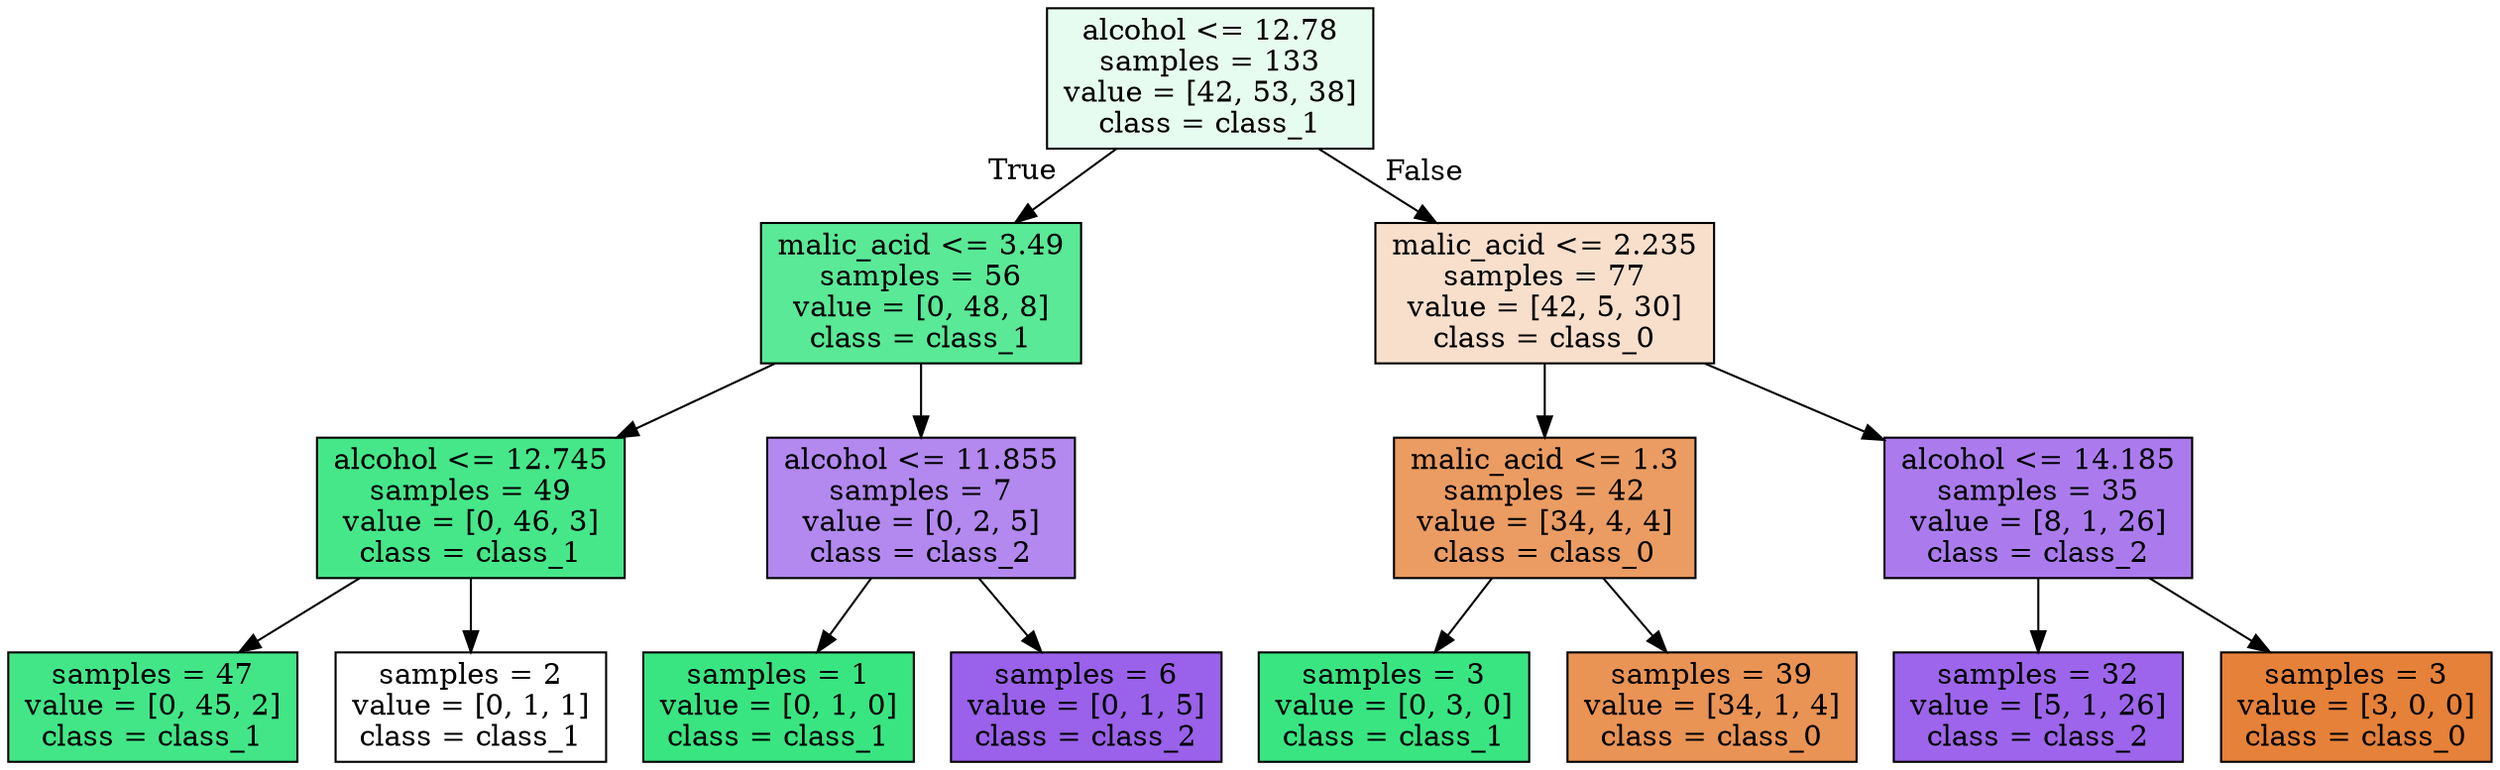 digraph Tree {
node [shape=box, style="filled", color="black"] ;
0 [label="alcohol <= 12.78\nsamples = 133\nvalue = [42, 53, 38]\nclass = class_1", fillcolor="#e7fcf0"] ;
1 [label="malic_acid <= 3.49\nsamples = 56\nvalue = [0, 48, 8]\nclass = class_1", fillcolor="#5ae996"] ;
0 -> 1 [labeldistance=2.5, labelangle=45, headlabel="True"] ;
2 [label="alcohol <= 12.745\nsamples = 49\nvalue = [0, 46, 3]\nclass = class_1", fillcolor="#46e789"] ;
1 -> 2 ;
3 [label="samples = 47\nvalue = [0, 45, 2]\nclass = class_1", fillcolor="#42e687"] ;
2 -> 3 ;
4 [label="samples = 2\nvalue = [0, 1, 1]\nclass = class_1", fillcolor="#ffffff"] ;
2 -> 4 ;
5 [label="alcohol <= 11.855\nsamples = 7\nvalue = [0, 2, 5]\nclass = class_2", fillcolor="#b388ef"] ;
1 -> 5 ;
6 [label="samples = 1\nvalue = [0, 1, 0]\nclass = class_1", fillcolor="#39e581"] ;
5 -> 6 ;
7 [label="samples = 6\nvalue = [0, 1, 5]\nclass = class_2", fillcolor="#9a61ea"] ;
5 -> 7 ;
8 [label="malic_acid <= 2.235\nsamples = 77\nvalue = [42, 5, 30]\nclass = class_0", fillcolor="#f8dfcc"] ;
0 -> 8 [labeldistance=2.5, labelangle=-45, headlabel="False"] ;
9 [label="malic_acid <= 1.3\nsamples = 42\nvalue = [34, 4, 4]\nclass = class_0", fillcolor="#ea9c63"] ;
8 -> 9 ;
10 [label="samples = 3\nvalue = [0, 3, 0]\nclass = class_1", fillcolor="#39e581"] ;
9 -> 10 ;
11 [label="samples = 39\nvalue = [34, 1, 4]\nclass = class_0", fillcolor="#e99355"] ;
9 -> 11 ;
12 [label="alcohol <= 14.185\nsamples = 35\nvalue = [8, 1, 26]\nclass = class_2", fillcolor="#ab7bee"] ;
8 -> 12 ;
13 [label="samples = 32\nvalue = [5, 1, 26]\nclass = class_2", fillcolor="#9d65eb"] ;
12 -> 13 ;
14 [label="samples = 3\nvalue = [3, 0, 0]\nclass = class_0", fillcolor="#e58139"] ;
12 -> 14 ;
}
